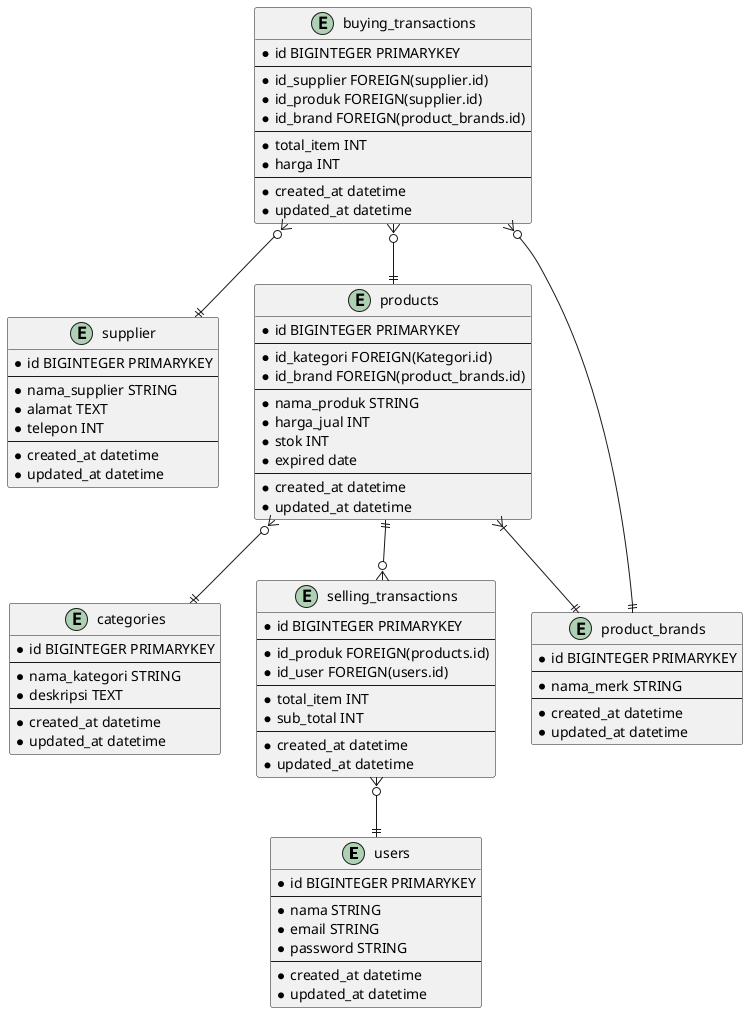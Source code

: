 @startuml

entity users {
    * id BIGINTEGER PRIMARYKEY
    --
    * nama STRING
    * email STRING
    * password STRING
    --
    * created_at datetime
    * updated_at datetime
}

entity supplier {
    * id BIGINTEGER PRIMARYKEY
    --
    * nama_supplier STRING
    * alamat TEXT
    * telepon INT
    --
    * created_at datetime
    * updated_at datetime
}

entity categories {
    * id BIGINTEGER PRIMARYKEY
    --
    * nama_kategori STRING
    * deskripsi TEXT
    --
    * created_at datetime
    * updated_at datetime
}

entity products {
    * id BIGINTEGER PRIMARYKEY
    --
    * id_kategori FOREIGN(Kategori.id)
    * id_brand FOREIGN(product_brands.id)
    --
    * nama_produk STRING
    * harga_jual INT
    * stok INT
    * expired date
    --
    * created_at datetime
    * updated_at datetime
}

entity product_brands {
    * id BIGINTEGER PRIMARYKEY
    --
    * nama_merk STRING
    --
    * created_at datetime
    * updated_at datetime
}

entity buying_transactions {
    * id BIGINTEGER PRIMARYKEY
    --
    * id_supplier FOREIGN(supplier.id)
    * id_produk FOREIGN(supplier.id)
    * id_brand FOREIGN(product_brands.id)
    --
    * total_item INT
    * harga INT
    --
    * created_at datetime
    * updated_at datetime
}

entity selling_transactions {
    * id BIGINTEGER PRIMARYKEY
    --
    * id_produk FOREIGN(products.id)
    * id_user FOREIGN(users.id)
    --
    * total_item INT
    * sub_total INT
    --
    * created_at datetime
    * updated_at datetime
}


' Relation
products }o--|| categories
buying_transactions }o--|| supplier
buying_transactions }o--|| products
buying_transactions }o--|| product_brands
products }|--|| product_brands

products ||--o{ selling_transactions
selling_transactions }o--|| users


@enduml